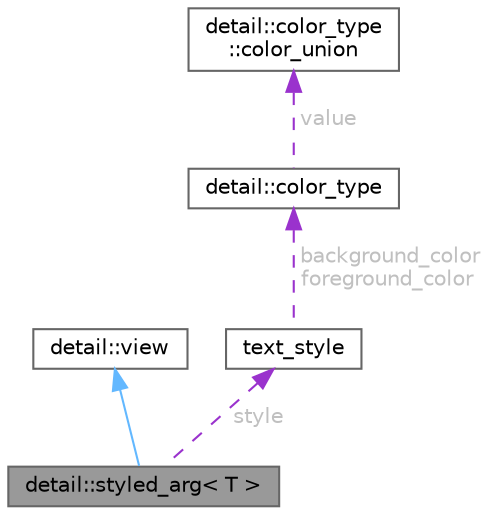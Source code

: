 digraph "detail::styled_arg&lt; T &gt;"
{
 // LATEX_PDF_SIZE
  bgcolor="transparent";
  edge [fontname=Helvetica,fontsize=10,labelfontname=Helvetica,labelfontsize=10];
  node [fontname=Helvetica,fontsize=10,shape=box,height=0.2,width=0.4];
  Node1 [id="Node000001",label="detail::styled_arg\< T \>",height=0.2,width=0.4,color="gray40", fillcolor="grey60", style="filled", fontcolor="black",tooltip=" "];
  Node2 -> Node1 [id="edge1_Node000001_Node000002",dir="back",color="steelblue1",style="solid",tooltip=" "];
  Node2 [id="Node000002",label="detail::view",height=0.2,width=0.4,color="gray40", fillcolor="white", style="filled",URL="$structdetail_1_1view.html",tooltip=" "];
  Node3 -> Node1 [id="edge2_Node000001_Node000003",dir="back",color="darkorchid3",style="dashed",tooltip=" ",label=" style",fontcolor="grey" ];
  Node3 [id="Node000003",label="text_style",height=0.2,width=0.4,color="gray40", fillcolor="white", style="filled",URL="$classtext__style.html",tooltip="A text style consisting of foreground and background colors and emphasis."];
  Node4 -> Node3 [id="edge3_Node000003_Node000004",dir="back",color="darkorchid3",style="dashed",tooltip=" ",label=" background_color\nforeground_color",fontcolor="grey" ];
  Node4 [id="Node000004",label="detail::color_type",height=0.2,width=0.4,color="gray40", fillcolor="white", style="filled",URL="$structdetail_1_1color__type.html",tooltip=" "];
  Node5 -> Node4 [id="edge4_Node000004_Node000005",dir="back",color="darkorchid3",style="dashed",tooltip=" ",label=" value",fontcolor="grey" ];
  Node5 [id="Node000005",label="detail::color_type\l::color_union",height=0.2,width=0.4,color="gray40", fillcolor="white", style="filled",URL="$uniondetail_1_1color__type_1_1color__union.html",tooltip=" "];
}
